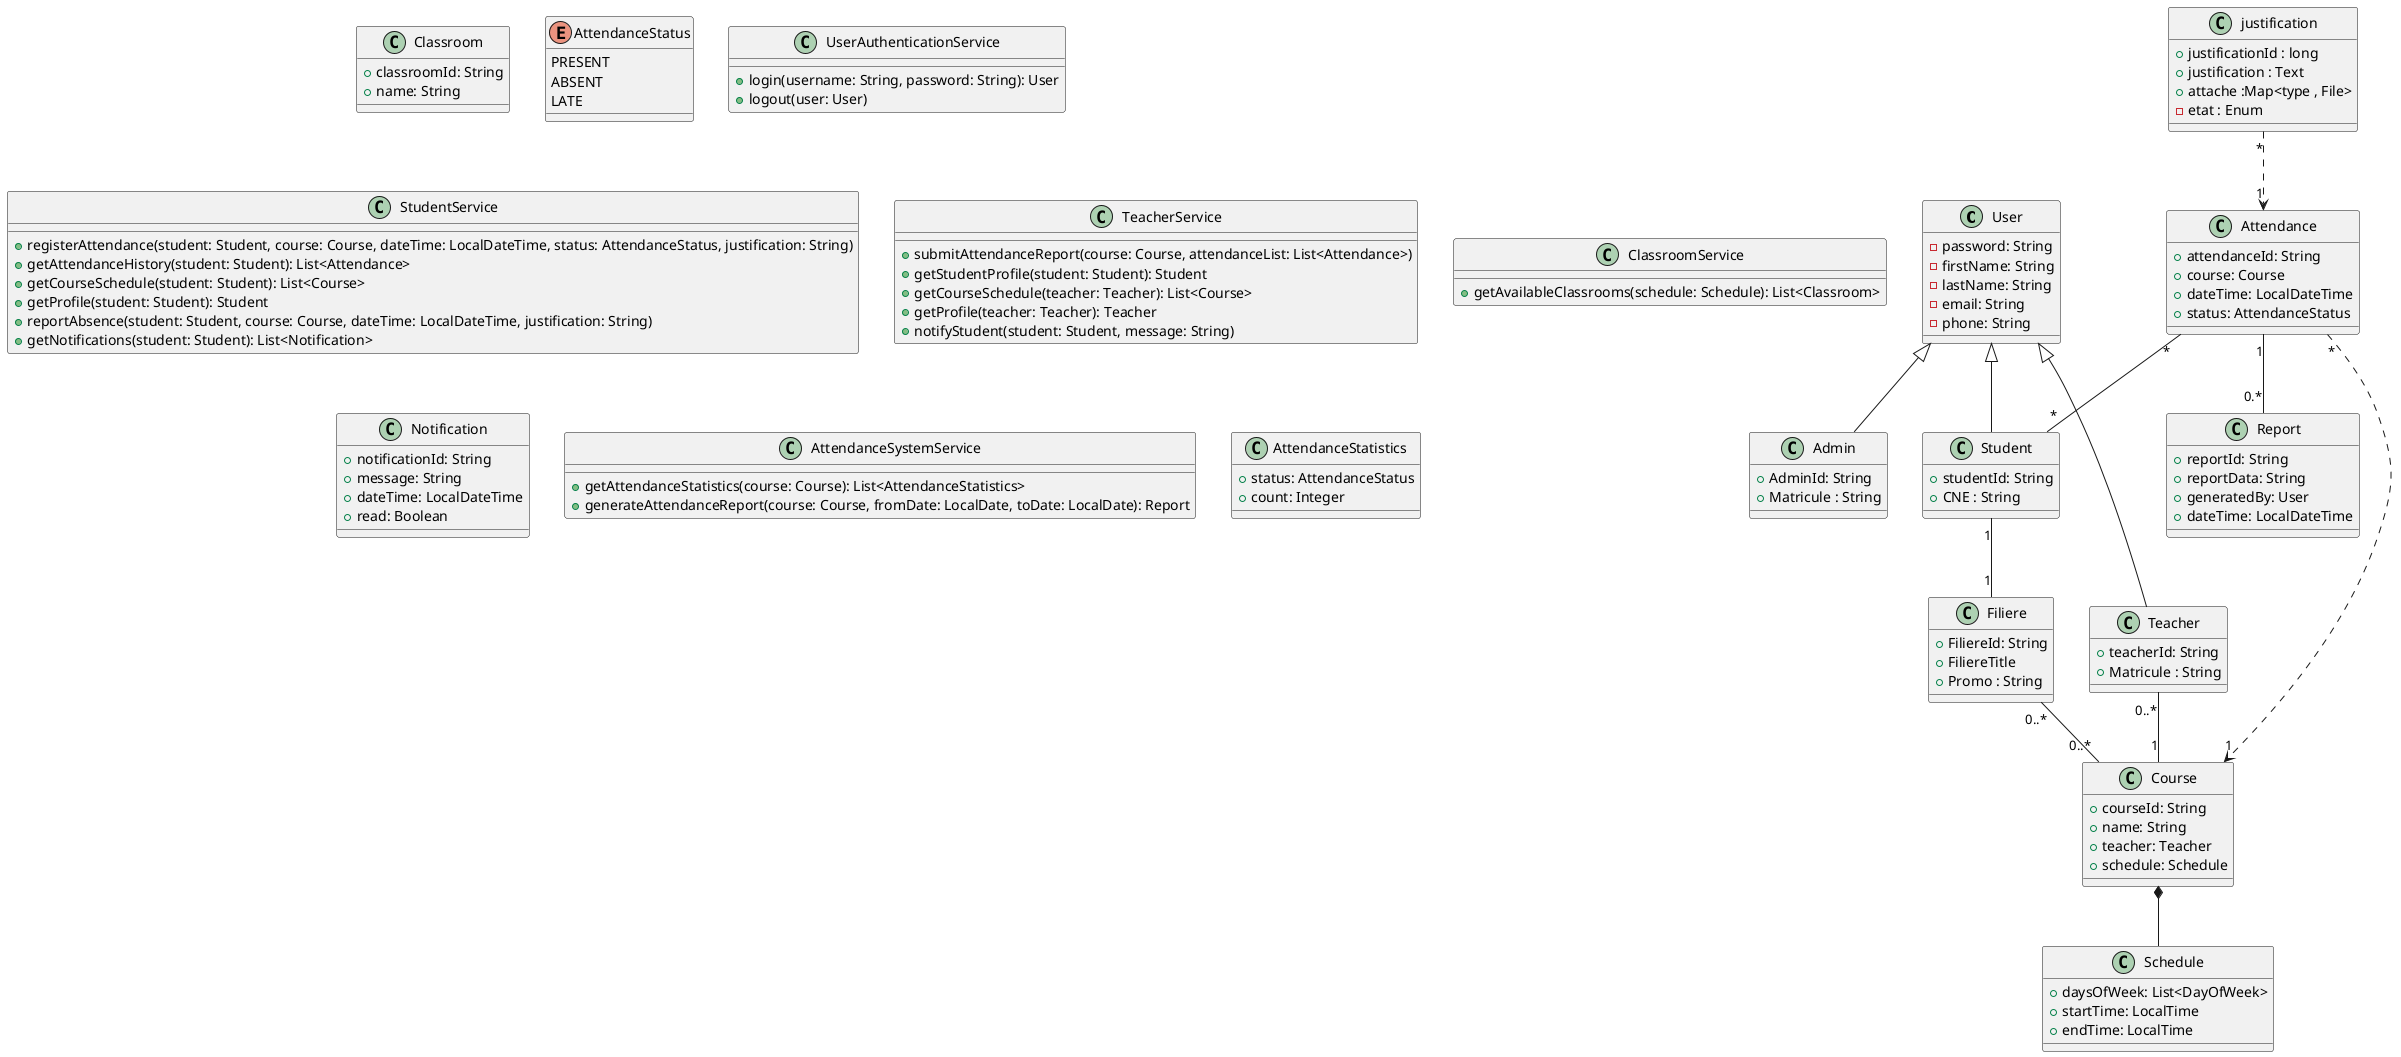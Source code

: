 @startuml
class User {
  -password: String
  -firstName: String
  -lastName: String
  -email: String
  -phone: String
}


class Student {
  +studentId: String
  +CNE : String
}
class Filiere {
  +FiliereId: String
  +FiliereTitle
  +Promo : String 
}

class Admin {
  +AdminId: String
  +Matricule : String
}

class Teacher {
  +teacherId: String
  +Matricule : String
}

class Course {
  +courseId: String
  +name: String
  +teacher: Teacher
  +schedule: Schedule
}

class Schedule {
  +daysOfWeek: List<DayOfWeek>
  +startTime: LocalTime
  +endTime: LocalTime
}

class Classroom {
  +classroomId: String
  +name: String
}


class Attendance {
  +attendanceId: String
  +course: Course
  +dateTime: LocalDateTime
  +status: AttendanceStatus
}

class justification{
  +justificationId : long
  +justification : Text
  +attache :Map<type , File>
  -etat : Enum
}

enum AttendanceStatus {
  PRESENT
  ABSENT
  LATE
}

class UserAuthenticationService {
  +login(username: String, password: String): User
  +logout(user: User)
}

class StudentService {
  +registerAttendance(student: Student, course: Course, dateTime: LocalDateTime, status: AttendanceStatus, justification: String)
  +getAttendanceHistory(student: Student): List<Attendance>
  +getCourseSchedule(student: Student): List<Course>
  +getProfile(student: Student): Student
  +reportAbsence(student: Student, course: Course, dateTime: LocalDateTime, justification: String)
  +getNotifications(student: Student): List<Notification>
}

class TeacherService {
  +submitAttendanceReport(course: Course, attendanceList: List<Attendance>)
  +getStudentProfile(student: Student): Student
  +getCourseSchedule(teacher: Teacher): List<Course>
  +getProfile(teacher: Teacher): Teacher
  +notifyStudent(student: Student, message: String)
}

class ClassroomService {
  +getAvailableClassrooms(schedule: Schedule): List<Classroom>
}

class Notification {
  +notificationId: String
  +message: String
  +dateTime: LocalDateTime
  +read: Boolean
}

class AttendanceSystemService {
  +getAttendanceStatistics(course: Course): List<AttendanceStatistics>
  +generateAttendanceReport(course: Course, fromDate: LocalDate, toDate: LocalDate): Report
}

class Report {
  +reportId: String
  +reportData: String
  +generatedBy: User
  +dateTime: LocalDateTime
}

class AttendanceStatistics {
  +status: AttendanceStatus
  +count: Integer
}



User <|-- Student
User <|-- Teacher
User <|-- Admin
Attendance "*" -[dashed]->"1" Course
justification "*" -[dashed]->"1" Attendance
Attendance "*" -- "*" Student
Filiere "0..*" -- "0..*" Course
Student "1" -- "1" Filiere
Teacher "0..*" -- "1" Course
Course *-- Schedule
Attendance "1" -- "0.*" Report

@enduml




